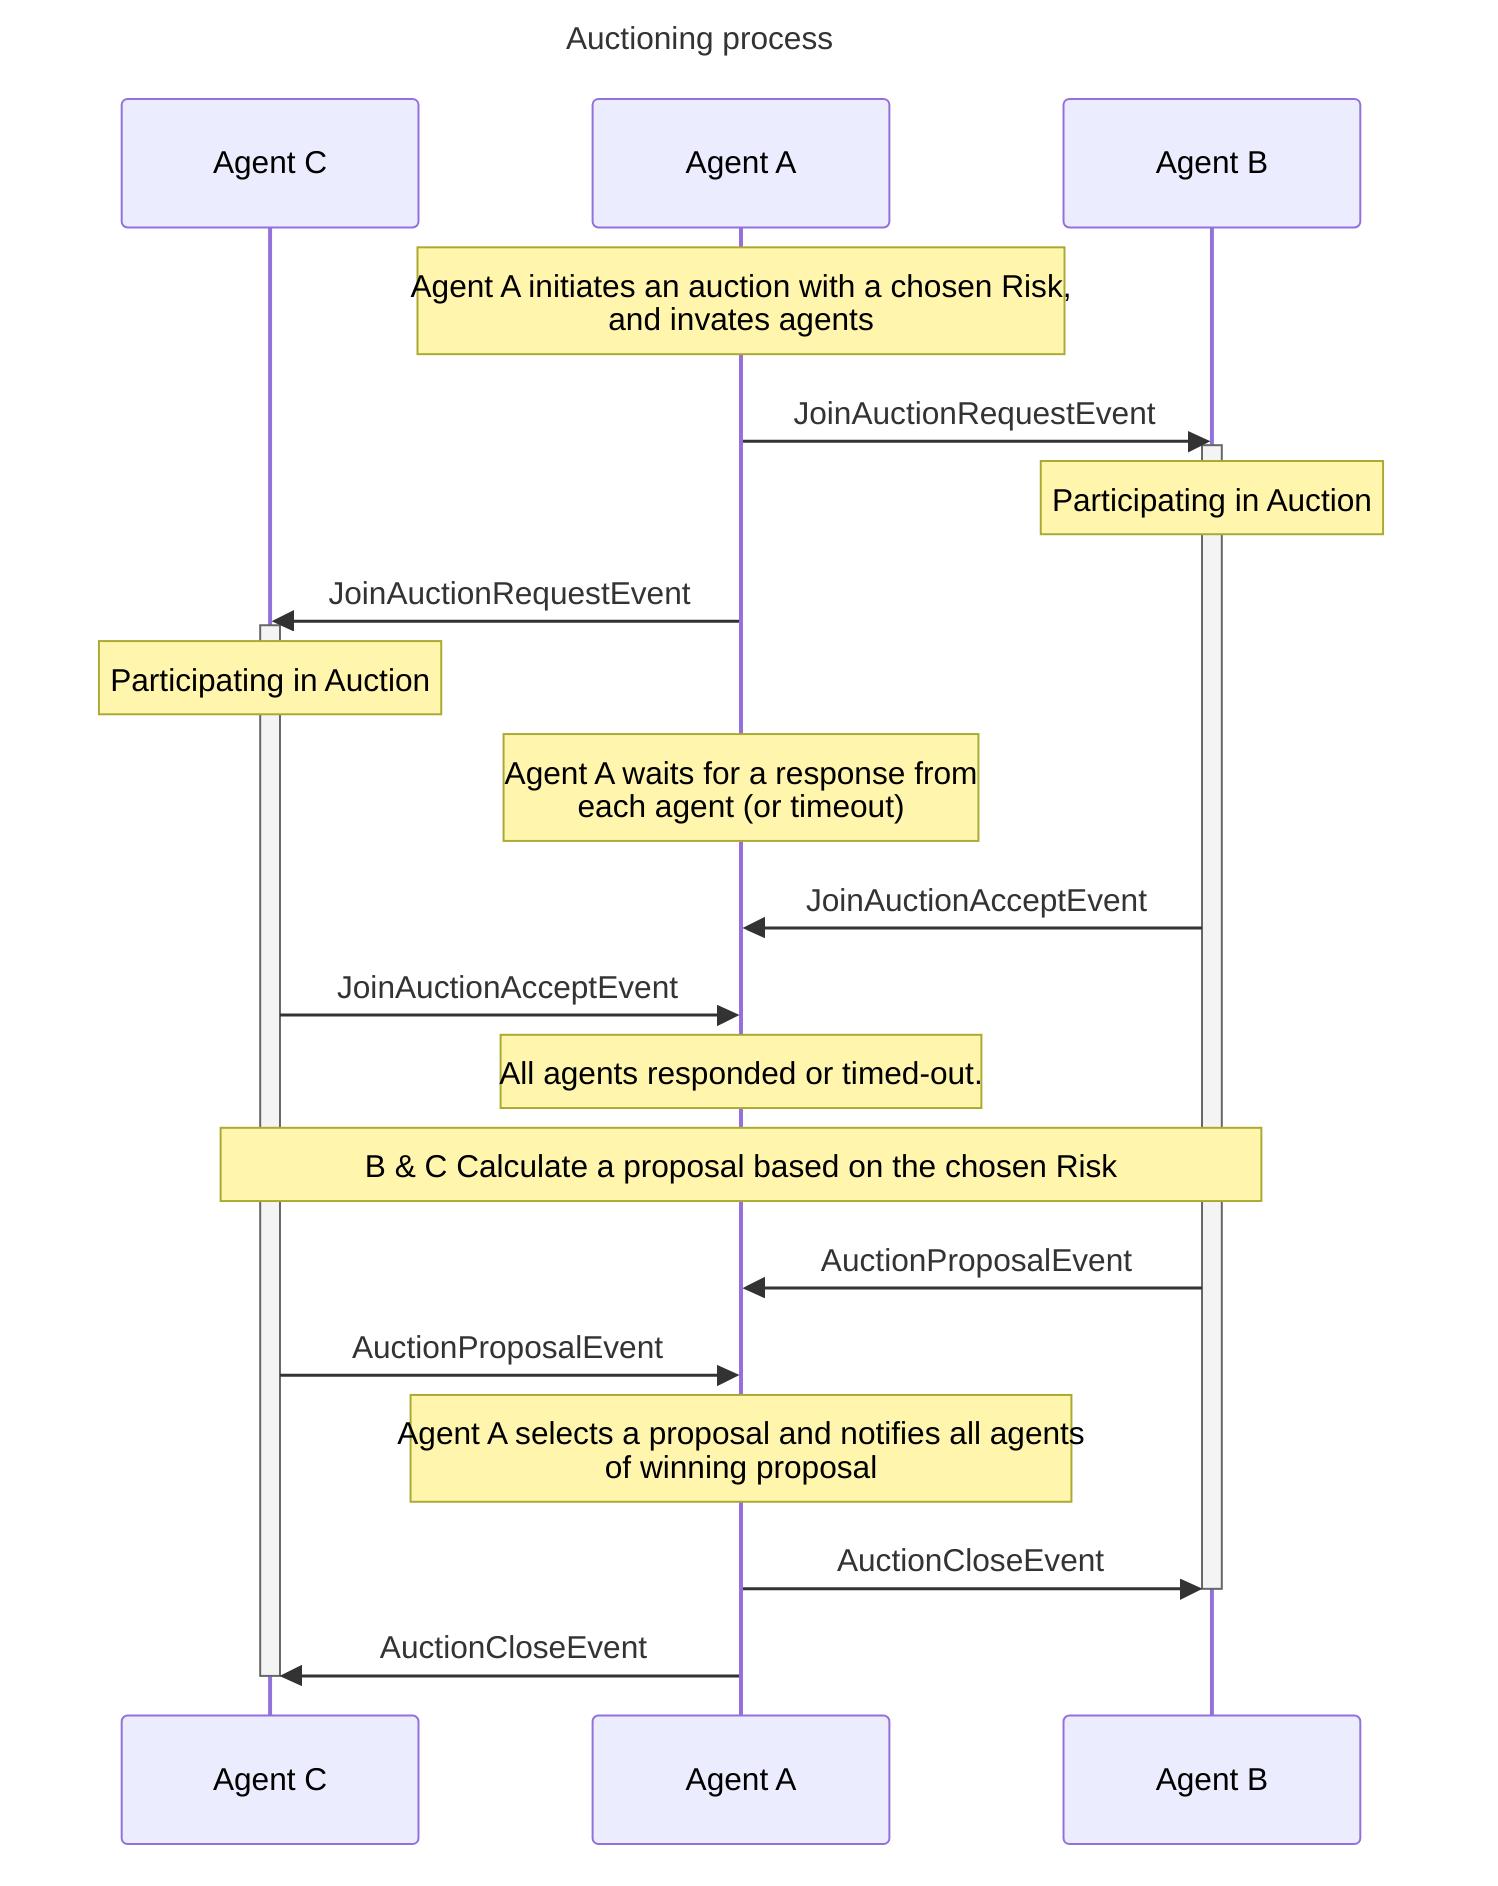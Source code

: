---
title: Auctioning process
---
sequenceDiagram
    participant C as Agent C
    participant A as Agent A
    participant B as Agent B

    Note over A: Agent A initiates an auction with a chosen Risk,<br/>and invates agents
    A ->> B: JoinAuctionRequestEvent
    activate B
    Note over B: Participating in Auction

    A ->> C: JoinAuctionRequestEvent
    activate C
    Note over C: Participating in Auction

    Note over A: Agent A waits for a response from<br/>each agent (or timeout)

    B ->> A: JoinAuctionAcceptEvent
    C ->> A: JoinAuctionAcceptEvent

    Note over A: All agents responded or timed-out.

    Note over B,C: B & C Calculate a proposal based on the chosen Risk
    B ->> A: AuctionProposalEvent
    C ->> A: AuctionProposalEvent

    Note over A: Agent A selects a proposal and notifies all agents<br/> of winning proposal
    A ->> B: AuctionCloseEvent
    deactivate B
    A ->> C: AuctionCloseEvent
    deactivate C